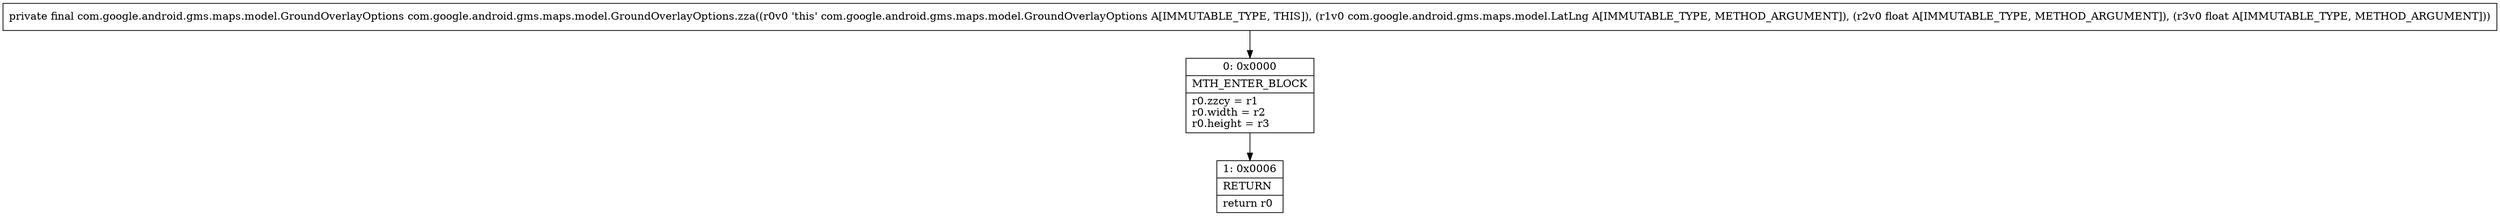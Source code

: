 digraph "CFG forcom.google.android.gms.maps.model.GroundOverlayOptions.zza(Lcom\/google\/android\/gms\/maps\/model\/LatLng;FF)Lcom\/google\/android\/gms\/maps\/model\/GroundOverlayOptions;" {
Node_0 [shape=record,label="{0\:\ 0x0000|MTH_ENTER_BLOCK\l|r0.zzcy = r1\lr0.width = r2\lr0.height = r3\l}"];
Node_1 [shape=record,label="{1\:\ 0x0006|RETURN\l|return r0\l}"];
MethodNode[shape=record,label="{private final com.google.android.gms.maps.model.GroundOverlayOptions com.google.android.gms.maps.model.GroundOverlayOptions.zza((r0v0 'this' com.google.android.gms.maps.model.GroundOverlayOptions A[IMMUTABLE_TYPE, THIS]), (r1v0 com.google.android.gms.maps.model.LatLng A[IMMUTABLE_TYPE, METHOD_ARGUMENT]), (r2v0 float A[IMMUTABLE_TYPE, METHOD_ARGUMENT]), (r3v0 float A[IMMUTABLE_TYPE, METHOD_ARGUMENT])) }"];
MethodNode -> Node_0;
Node_0 -> Node_1;
}

